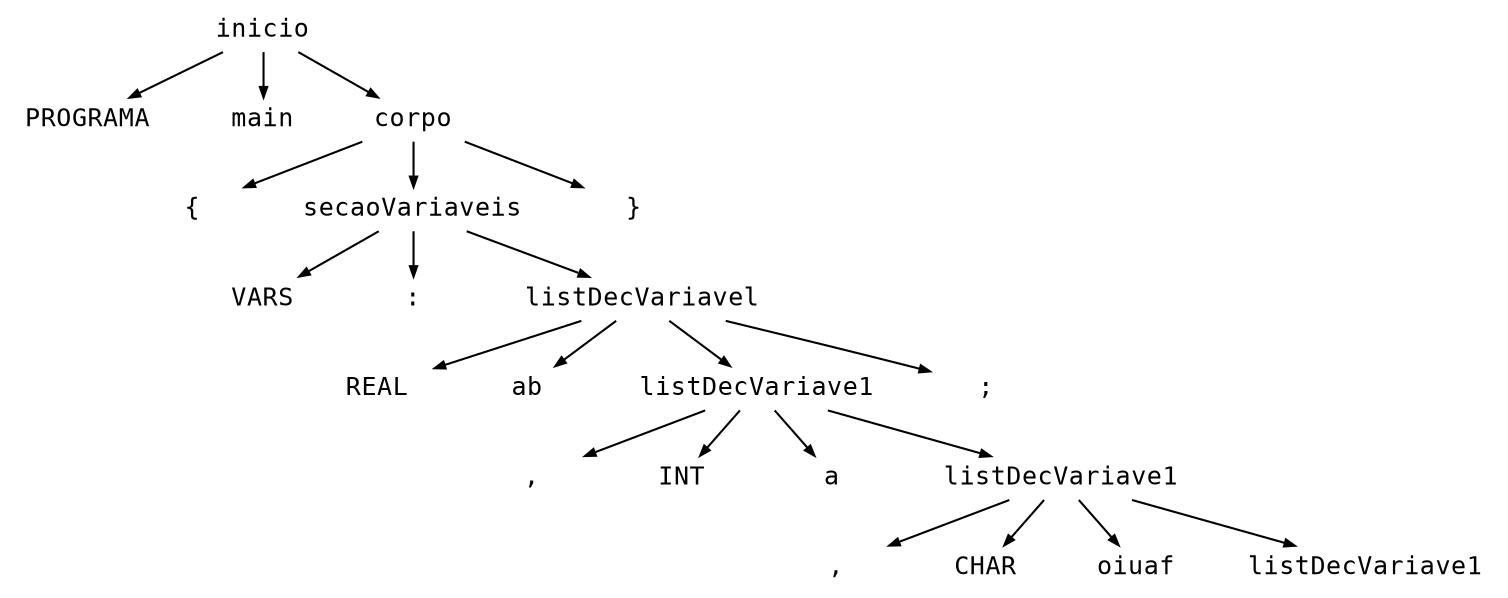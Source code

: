 digraph astgraph {
  node [shape=none, fontsize=12, fontname="Courier", height=.1];
  ranksep=.3;
  edge [arrowsize=.5]

  node1 [label="inicio"]
  node2 [label="PROGRAMA"]
  node1 -> node2
  node3 [label="main"]
  node1 -> node3
  node4 [label="corpo"]
  node1 -> node4
  node5 [label="{"]
  node4 -> node5
  node6 [label="secaoVariaveis"]
  node4 -> node6
  node7 [label="}"]
  node4 -> node7
  node8 [label="VARS"]
  node6 -> node8
  node9 [label=":"]
  node6 -> node9
  node10 [label="listDecVariavel"]
  node6 -> node10
  node11 [label="REAL"]
  node10 -> node11
  node12 [label="ab"]
  node10 -> node12
  node13 [label="listDecVariave1"]
  node10 -> node13
  node14 [label=";"]
  node10 -> node14
  node15 [label=","]
  node13 -> node15
  node16 [label="INT"]
  node13 -> node16
  node17 [label="a"]
  node13 -> node17
  node18 [label="listDecVariave1"]
  node13 -> node18
  node19 [label=","]
  node18 -> node19
  node20 [label="CHAR"]
  node18 -> node20
  node21 [label="oiuaf"]
  node18 -> node21
  node22 [label="listDecVariave1"]
  node18 -> node22
}
